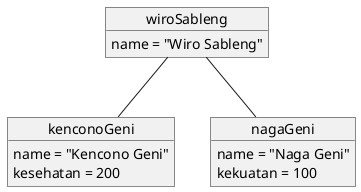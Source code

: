 @startuml wiroSableng
object wiroSableng
wiroSableng : name = "Wiro Sableng"
object kenconoGeni
kenconoGeni : name = "Kencono Geni"
kenconoGeni : kesehatan = 200
object nagaGeni
nagaGeni : name = "Naga Geni"
nagaGeni : kekuatan = 100
wiroSableng -- kenconoGeni
wiroSableng -- nagaGeni
@enduml